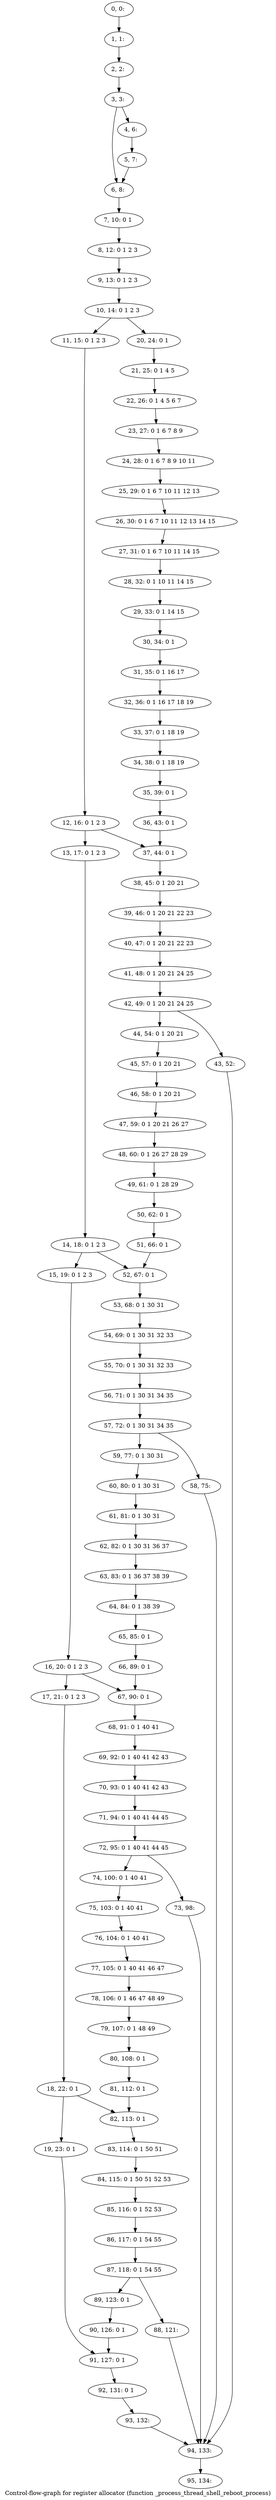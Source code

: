 digraph G {
graph [label="Control-flow-graph for register allocator (function _process_thread_shell_reboot_process)"]
0[label="0, 0: "];
1[label="1, 1: "];
2[label="2, 2: "];
3[label="3, 3: "];
4[label="4, 6: "];
5[label="5, 7: "];
6[label="6, 8: "];
7[label="7, 10: 0 1 "];
8[label="8, 12: 0 1 2 3 "];
9[label="9, 13: 0 1 2 3 "];
10[label="10, 14: 0 1 2 3 "];
11[label="11, 15: 0 1 2 3 "];
12[label="12, 16: 0 1 2 3 "];
13[label="13, 17: 0 1 2 3 "];
14[label="14, 18: 0 1 2 3 "];
15[label="15, 19: 0 1 2 3 "];
16[label="16, 20: 0 1 2 3 "];
17[label="17, 21: 0 1 2 3 "];
18[label="18, 22: 0 1 "];
19[label="19, 23: 0 1 "];
20[label="20, 24: 0 1 "];
21[label="21, 25: 0 1 4 5 "];
22[label="22, 26: 0 1 4 5 6 7 "];
23[label="23, 27: 0 1 6 7 8 9 "];
24[label="24, 28: 0 1 6 7 8 9 10 11 "];
25[label="25, 29: 0 1 6 7 10 11 12 13 "];
26[label="26, 30: 0 1 6 7 10 11 12 13 14 15 "];
27[label="27, 31: 0 1 6 7 10 11 14 15 "];
28[label="28, 32: 0 1 10 11 14 15 "];
29[label="29, 33: 0 1 14 15 "];
30[label="30, 34: 0 1 "];
31[label="31, 35: 0 1 16 17 "];
32[label="32, 36: 0 1 16 17 18 19 "];
33[label="33, 37: 0 1 18 19 "];
34[label="34, 38: 0 1 18 19 "];
35[label="35, 39: 0 1 "];
36[label="36, 43: 0 1 "];
37[label="37, 44: 0 1 "];
38[label="38, 45: 0 1 20 21 "];
39[label="39, 46: 0 1 20 21 22 23 "];
40[label="40, 47: 0 1 20 21 22 23 "];
41[label="41, 48: 0 1 20 21 24 25 "];
42[label="42, 49: 0 1 20 21 24 25 "];
43[label="43, 52: "];
44[label="44, 54: 0 1 20 21 "];
45[label="45, 57: 0 1 20 21 "];
46[label="46, 58: 0 1 20 21 "];
47[label="47, 59: 0 1 20 21 26 27 "];
48[label="48, 60: 0 1 26 27 28 29 "];
49[label="49, 61: 0 1 28 29 "];
50[label="50, 62: 0 1 "];
51[label="51, 66: 0 1 "];
52[label="52, 67: 0 1 "];
53[label="53, 68: 0 1 30 31 "];
54[label="54, 69: 0 1 30 31 32 33 "];
55[label="55, 70: 0 1 30 31 32 33 "];
56[label="56, 71: 0 1 30 31 34 35 "];
57[label="57, 72: 0 1 30 31 34 35 "];
58[label="58, 75: "];
59[label="59, 77: 0 1 30 31 "];
60[label="60, 80: 0 1 30 31 "];
61[label="61, 81: 0 1 30 31 "];
62[label="62, 82: 0 1 30 31 36 37 "];
63[label="63, 83: 0 1 36 37 38 39 "];
64[label="64, 84: 0 1 38 39 "];
65[label="65, 85: 0 1 "];
66[label="66, 89: 0 1 "];
67[label="67, 90: 0 1 "];
68[label="68, 91: 0 1 40 41 "];
69[label="69, 92: 0 1 40 41 42 43 "];
70[label="70, 93: 0 1 40 41 42 43 "];
71[label="71, 94: 0 1 40 41 44 45 "];
72[label="72, 95: 0 1 40 41 44 45 "];
73[label="73, 98: "];
74[label="74, 100: 0 1 40 41 "];
75[label="75, 103: 0 1 40 41 "];
76[label="76, 104: 0 1 40 41 "];
77[label="77, 105: 0 1 40 41 46 47 "];
78[label="78, 106: 0 1 46 47 48 49 "];
79[label="79, 107: 0 1 48 49 "];
80[label="80, 108: 0 1 "];
81[label="81, 112: 0 1 "];
82[label="82, 113: 0 1 "];
83[label="83, 114: 0 1 50 51 "];
84[label="84, 115: 0 1 50 51 52 53 "];
85[label="85, 116: 0 1 52 53 "];
86[label="86, 117: 0 1 54 55 "];
87[label="87, 118: 0 1 54 55 "];
88[label="88, 121: "];
89[label="89, 123: 0 1 "];
90[label="90, 126: 0 1 "];
91[label="91, 127: 0 1 "];
92[label="92, 131: 0 1 "];
93[label="93, 132: "];
94[label="94, 133: "];
95[label="95, 134: "];
0->1 ;
1->2 ;
2->3 ;
3->4 ;
3->6 ;
4->5 ;
5->6 ;
6->7 ;
7->8 ;
8->9 ;
9->10 ;
10->11 ;
10->20 ;
11->12 ;
12->13 ;
12->37 ;
13->14 ;
14->15 ;
14->52 ;
15->16 ;
16->17 ;
16->67 ;
17->18 ;
18->19 ;
18->82 ;
19->91 ;
20->21 ;
21->22 ;
22->23 ;
23->24 ;
24->25 ;
25->26 ;
26->27 ;
27->28 ;
28->29 ;
29->30 ;
30->31 ;
31->32 ;
32->33 ;
33->34 ;
34->35 ;
35->36 ;
36->37 ;
37->38 ;
38->39 ;
39->40 ;
40->41 ;
41->42 ;
42->43 ;
42->44 ;
43->94 ;
44->45 ;
45->46 ;
46->47 ;
47->48 ;
48->49 ;
49->50 ;
50->51 ;
51->52 ;
52->53 ;
53->54 ;
54->55 ;
55->56 ;
56->57 ;
57->58 ;
57->59 ;
58->94 ;
59->60 ;
60->61 ;
61->62 ;
62->63 ;
63->64 ;
64->65 ;
65->66 ;
66->67 ;
67->68 ;
68->69 ;
69->70 ;
70->71 ;
71->72 ;
72->73 ;
72->74 ;
73->94 ;
74->75 ;
75->76 ;
76->77 ;
77->78 ;
78->79 ;
79->80 ;
80->81 ;
81->82 ;
82->83 ;
83->84 ;
84->85 ;
85->86 ;
86->87 ;
87->88 ;
87->89 ;
88->94 ;
89->90 ;
90->91 ;
91->92 ;
92->93 ;
93->94 ;
94->95 ;
}
